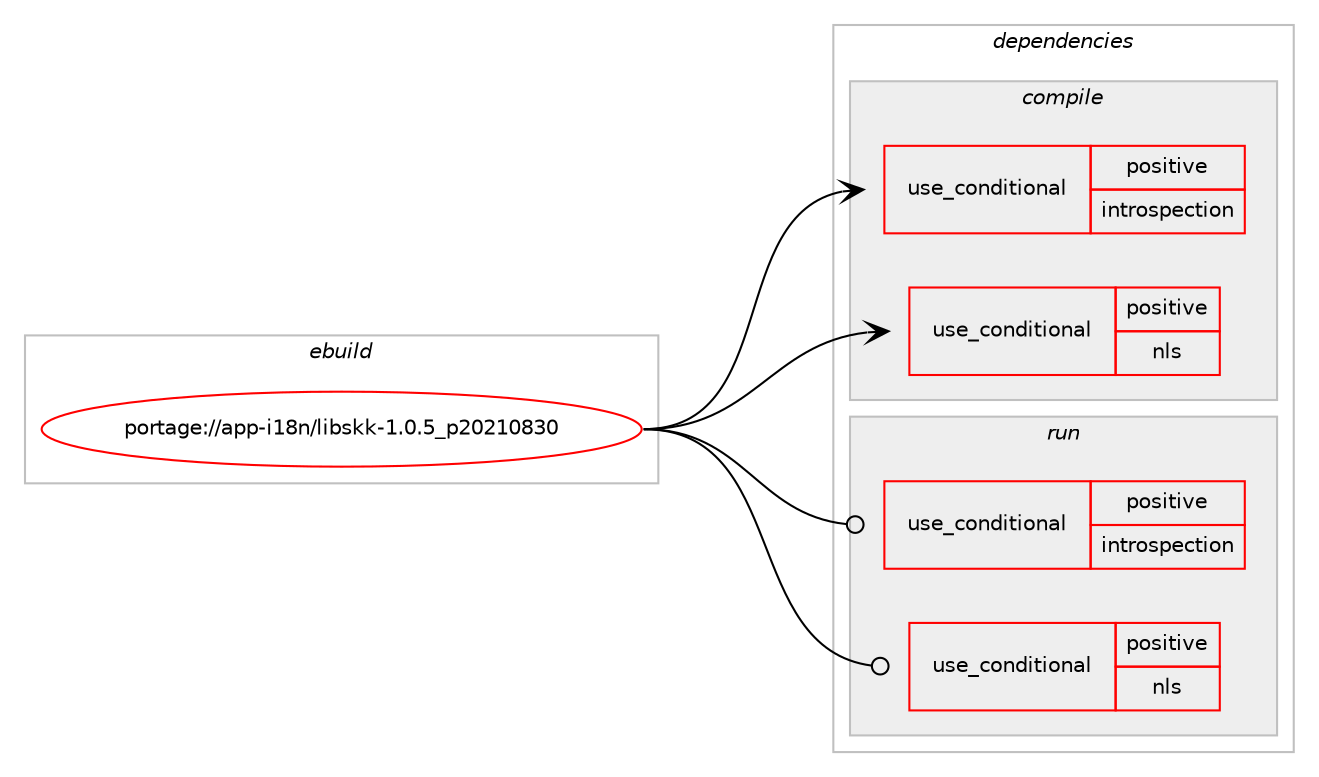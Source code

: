 digraph prolog {

# *************
# Graph options
# *************

newrank=true;
concentrate=true;
compound=true;
graph [rankdir=LR,fontname=Helvetica,fontsize=10,ranksep=1.5];#, ranksep=2.5, nodesep=0.2];
edge  [arrowhead=vee];
node  [fontname=Helvetica,fontsize=10];

# **********
# The ebuild
# **********

subgraph cluster_leftcol {
color=gray;
rank=same;
label=<<i>ebuild</i>>;
id [label="portage://app-i18n/libskk-1.0.5_p20210830", color=red, width=4, href="../app-i18n/libskk-1.0.5_p20210830.svg"];
}

# ****************
# The dependencies
# ****************

subgraph cluster_midcol {
color=gray;
label=<<i>dependencies</i>>;
subgraph cluster_compile {
fillcolor="#eeeeee";
style=filled;
label=<<i>compile</i>>;
subgraph cond10724 {
dependency17061 [label=<<TABLE BORDER="0" CELLBORDER="1" CELLSPACING="0" CELLPADDING="4"><TR><TD ROWSPAN="3" CELLPADDING="10">use_conditional</TD></TR><TR><TD>positive</TD></TR><TR><TD>introspection</TD></TR></TABLE>>, shape=none, color=red];
# *** BEGIN UNKNOWN DEPENDENCY TYPE (TODO) ***
# dependency17061 -> package_dependency(portage://app-i18n/libskk-1.0.5_p20210830,install,no,dev-libs,gobject-introspection,none,[,,],[],[])
# *** END UNKNOWN DEPENDENCY TYPE (TODO) ***

}
id:e -> dependency17061:w [weight=20,style="solid",arrowhead="vee"];
subgraph cond10725 {
dependency17062 [label=<<TABLE BORDER="0" CELLBORDER="1" CELLSPACING="0" CELLPADDING="4"><TR><TD ROWSPAN="3" CELLPADDING="10">use_conditional</TD></TR><TR><TD>positive</TD></TR><TR><TD>nls</TD></TR></TABLE>>, shape=none, color=red];
# *** BEGIN UNKNOWN DEPENDENCY TYPE (TODO) ***
# dependency17062 -> package_dependency(portage://app-i18n/libskk-1.0.5_p20210830,install,no,virtual,libintl,none,[,,],[],[])
# *** END UNKNOWN DEPENDENCY TYPE (TODO) ***

}
id:e -> dependency17062:w [weight=20,style="solid",arrowhead="vee"];
# *** BEGIN UNKNOWN DEPENDENCY TYPE (TODO) ***
# id -> package_dependency(portage://app-i18n/libskk-1.0.5_p20210830,install,no,dev-libs,glib,none,[,,],[slot(2)],[])
# *** END UNKNOWN DEPENDENCY TYPE (TODO) ***

# *** BEGIN UNKNOWN DEPENDENCY TYPE (TODO) ***
# id -> package_dependency(portage://app-i18n/libskk-1.0.5_p20210830,install,no,dev-libs,json-glib,none,[,,],[],[])
# *** END UNKNOWN DEPENDENCY TYPE (TODO) ***

# *** BEGIN UNKNOWN DEPENDENCY TYPE (TODO) ***
# id -> package_dependency(portage://app-i18n/libskk-1.0.5_p20210830,install,no,dev-libs,libgee,none,[,,],[slot(0.8)],[])
# *** END UNKNOWN DEPENDENCY TYPE (TODO) ***

# *** BEGIN UNKNOWN DEPENDENCY TYPE (TODO) ***
# id -> package_dependency(portage://app-i18n/libskk-1.0.5_p20210830,install,no,x11-libs,libxkbcommon,none,[,,],[],[])
# *** END UNKNOWN DEPENDENCY TYPE (TODO) ***

}
subgraph cluster_compileandrun {
fillcolor="#eeeeee";
style=filled;
label=<<i>compile and run</i>>;
}
subgraph cluster_run {
fillcolor="#eeeeee";
style=filled;
label=<<i>run</i>>;
subgraph cond10726 {
dependency17063 [label=<<TABLE BORDER="0" CELLBORDER="1" CELLSPACING="0" CELLPADDING="4"><TR><TD ROWSPAN="3" CELLPADDING="10">use_conditional</TD></TR><TR><TD>positive</TD></TR><TR><TD>introspection</TD></TR></TABLE>>, shape=none, color=red];
# *** BEGIN UNKNOWN DEPENDENCY TYPE (TODO) ***
# dependency17063 -> package_dependency(portage://app-i18n/libskk-1.0.5_p20210830,run,no,dev-libs,gobject-introspection,none,[,,],[],[])
# *** END UNKNOWN DEPENDENCY TYPE (TODO) ***

}
id:e -> dependency17063:w [weight=20,style="solid",arrowhead="odot"];
subgraph cond10727 {
dependency17064 [label=<<TABLE BORDER="0" CELLBORDER="1" CELLSPACING="0" CELLPADDING="4"><TR><TD ROWSPAN="3" CELLPADDING="10">use_conditional</TD></TR><TR><TD>positive</TD></TR><TR><TD>nls</TD></TR></TABLE>>, shape=none, color=red];
# *** BEGIN UNKNOWN DEPENDENCY TYPE (TODO) ***
# dependency17064 -> package_dependency(portage://app-i18n/libskk-1.0.5_p20210830,run,no,virtual,libintl,none,[,,],[],[])
# *** END UNKNOWN DEPENDENCY TYPE (TODO) ***

}
id:e -> dependency17064:w [weight=20,style="solid",arrowhead="odot"];
# *** BEGIN UNKNOWN DEPENDENCY TYPE (TODO) ***
# id -> package_dependency(portage://app-i18n/libskk-1.0.5_p20210830,run,no,dev-libs,glib,none,[,,],[slot(2)],[])
# *** END UNKNOWN DEPENDENCY TYPE (TODO) ***

# *** BEGIN UNKNOWN DEPENDENCY TYPE (TODO) ***
# id -> package_dependency(portage://app-i18n/libskk-1.0.5_p20210830,run,no,dev-libs,json-glib,none,[,,],[],[])
# *** END UNKNOWN DEPENDENCY TYPE (TODO) ***

# *** BEGIN UNKNOWN DEPENDENCY TYPE (TODO) ***
# id -> package_dependency(portage://app-i18n/libskk-1.0.5_p20210830,run,no,dev-libs,libgee,none,[,,],[slot(0.8)],[])
# *** END UNKNOWN DEPENDENCY TYPE (TODO) ***

# *** BEGIN UNKNOWN DEPENDENCY TYPE (TODO) ***
# id -> package_dependency(portage://app-i18n/libskk-1.0.5_p20210830,run,no,x11-libs,libxkbcommon,none,[,,],[],[])
# *** END UNKNOWN DEPENDENCY TYPE (TODO) ***

}
}

# **************
# The candidates
# **************

subgraph cluster_choices {
rank=same;
color=gray;
label=<<i>candidates</i>>;

}

}
